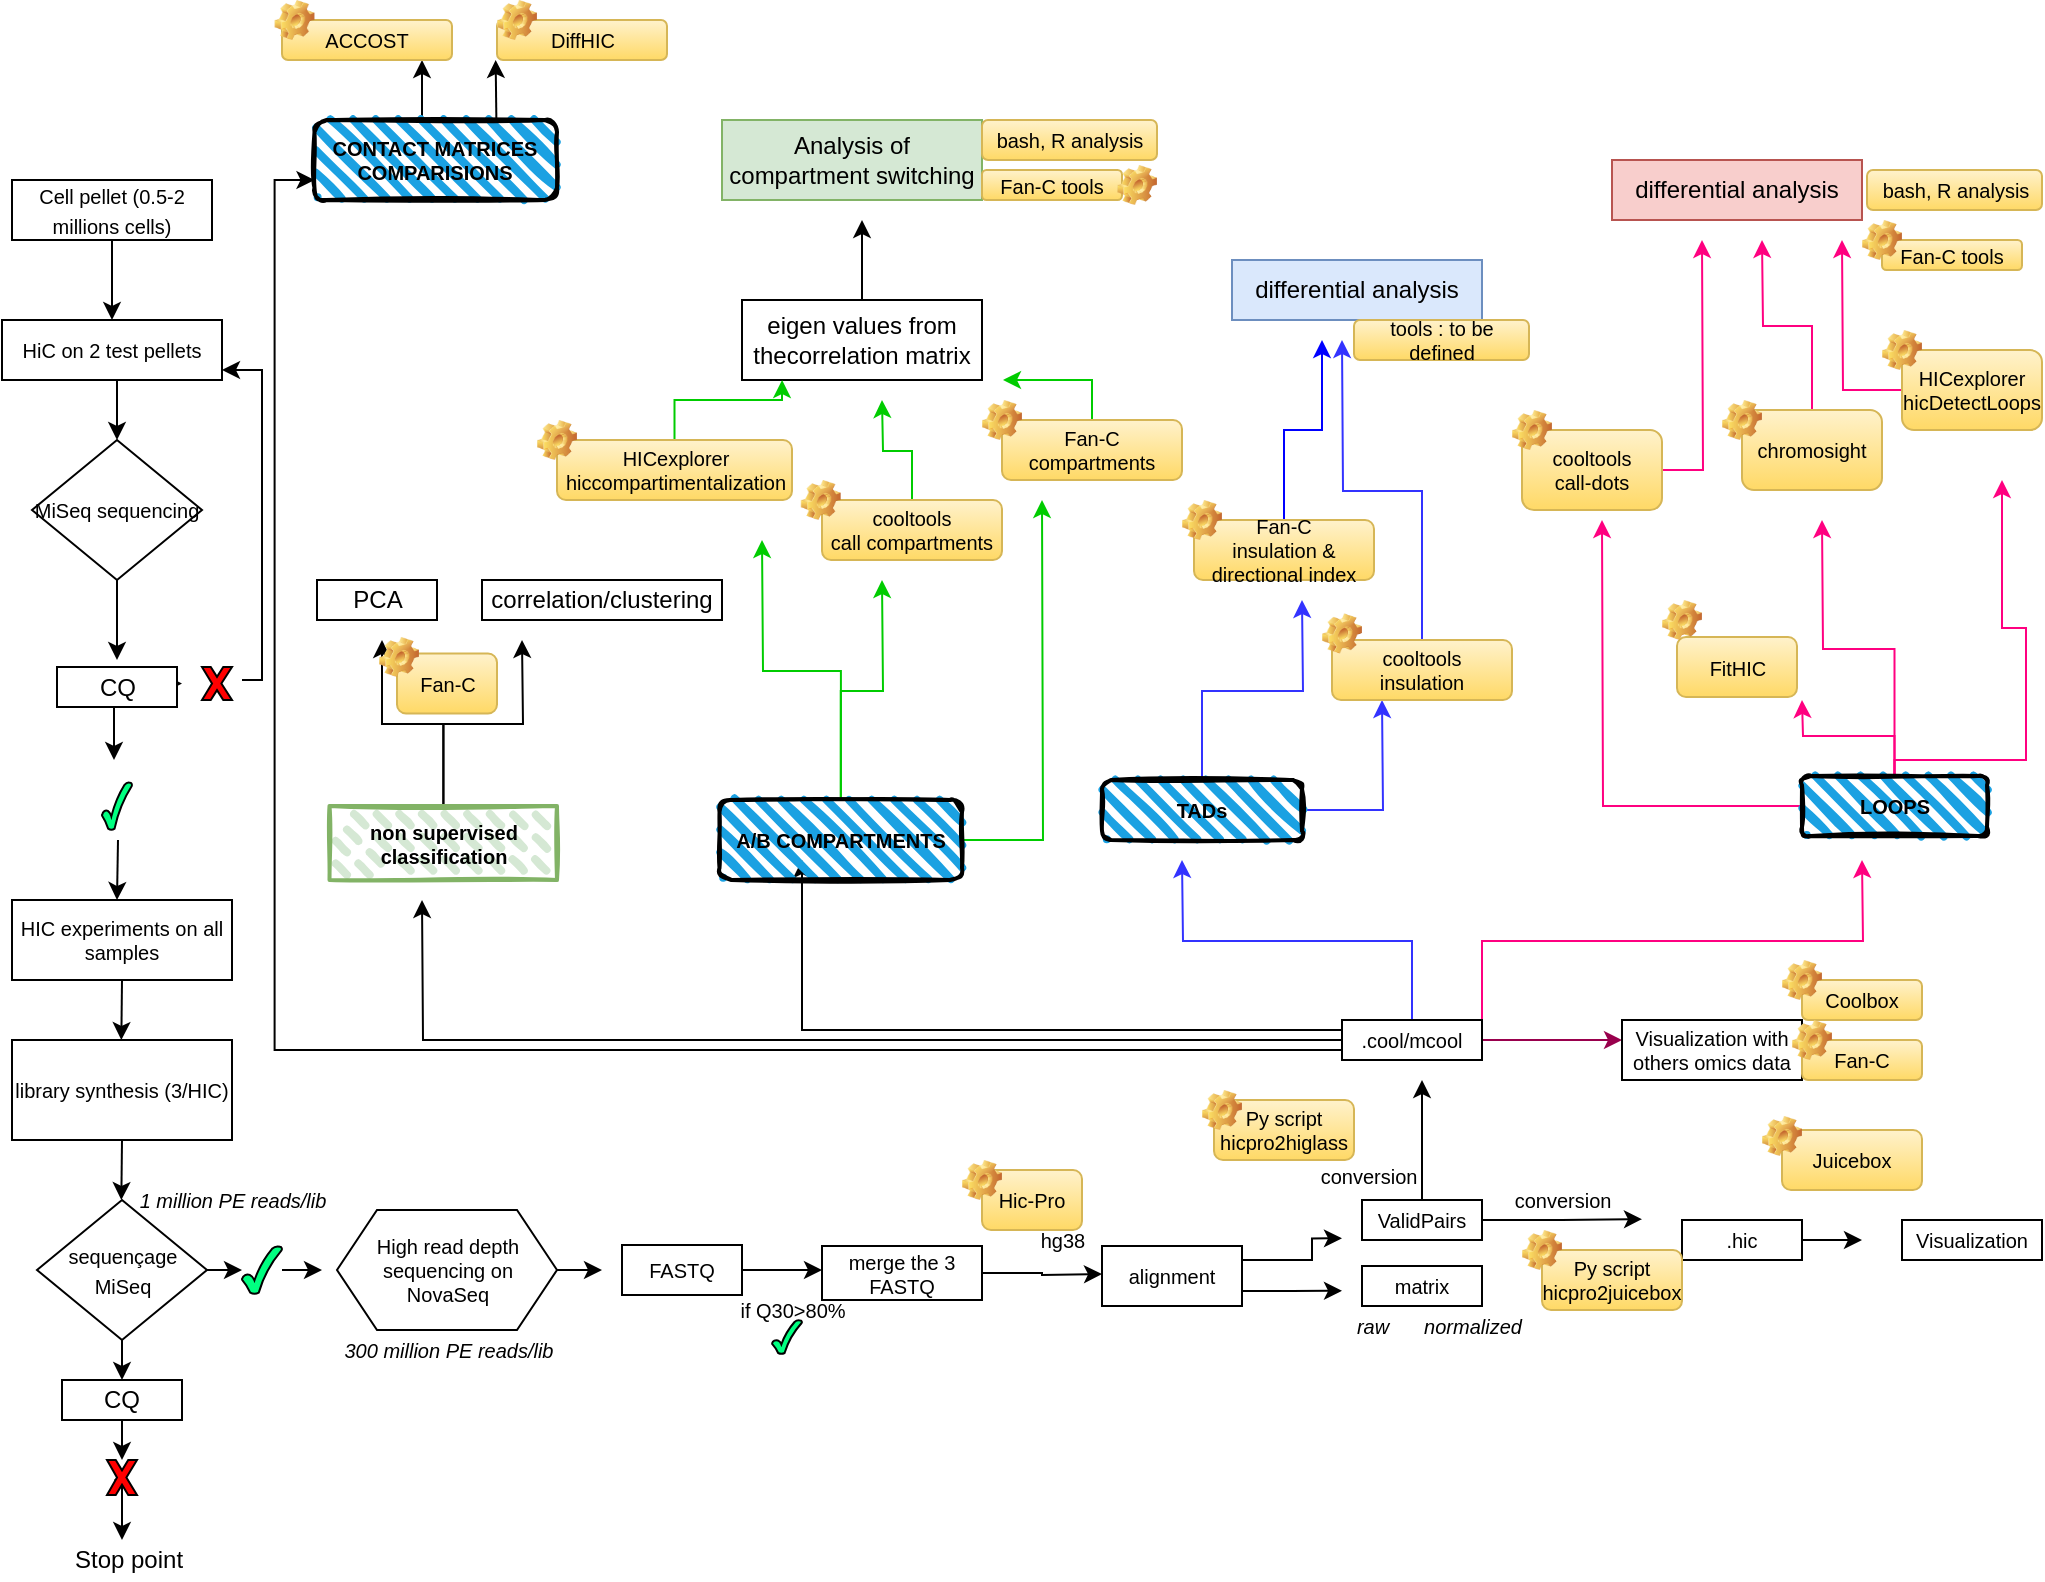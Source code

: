 <mxfile version="14.7.7" type="github"><diagram id="j3TPUFclOccePKGNc7B0" name="Page-1"><mxGraphModel dx="860" dy="559" grid="1" gridSize="10" guides="1" tooltips="1" connect="1" arrows="1" fold="1" page="1" pageScale="1" pageWidth="1169" pageHeight="827" math="0" shadow="0"><root><mxCell id="0"/><mxCell id="1" parent="0"/><mxCell id="A_cHaIhhV8VgMXdQsn4X-3" style="edgeStyle=orthogonalEdgeStyle;rounded=0;orthogonalLoop=1;jettySize=auto;html=1;exitX=0.5;exitY=1;exitDx=0;exitDy=0;" parent="1" source="A_cHaIhhV8VgMXdQsn4X-1" edge="1"><mxGeometry relative="1" as="geometry"><mxPoint x="55" y="170" as="targetPoint"/></mxGeometry></mxCell><mxCell id="A_cHaIhhV8VgMXdQsn4X-1" value="&lt;font style=&quot;font-size: 10px&quot;&gt;Cell pellet (0.5-2 millions cells)&lt;/font&gt;" style="rounded=0;whiteSpace=wrap;html=1;" parent="1" vertex="1"><mxGeometry x="5" y="100" width="100" height="30" as="geometry"/></mxCell><mxCell id="A_cHaIhhV8VgMXdQsn4X-25" style="edgeStyle=orthogonalEdgeStyle;rounded=0;orthogonalLoop=1;jettySize=auto;html=1;exitX=0.5;exitY=1;exitDx=0;exitDy=0;entryX=0.5;entryY=0;entryDx=0;entryDy=0;" parent="1" source="A_cHaIhhV8VgMXdQsn4X-4" target="A_cHaIhhV8VgMXdQsn4X-6" edge="1"><mxGeometry relative="1" as="geometry"/></mxCell><mxCell id="A_cHaIhhV8VgMXdQsn4X-4" value="&lt;font style=&quot;font-size: 10px&quot;&gt;HiC on 2 test pellets&lt;/font&gt;" style="rounded=0;whiteSpace=wrap;html=1;" parent="1" vertex="1"><mxGeometry y="170" width="110" height="30" as="geometry"/></mxCell><mxCell id="A_cHaIhhV8VgMXdQsn4X-7" style="edgeStyle=orthogonalEdgeStyle;rounded=0;orthogonalLoop=1;jettySize=auto;html=1;exitX=0.5;exitY=1;exitDx=0;exitDy=0;entryX=0.5;entryY=0;entryDx=0;entryDy=0;" parent="1" source="A_cHaIhhV8VgMXdQsn4X-6" edge="1"><mxGeometry relative="1" as="geometry"><mxPoint x="57.5" y="340" as="targetPoint"/></mxGeometry></mxCell><mxCell id="A_cHaIhhV8VgMXdQsn4X-8" style="edgeStyle=orthogonalEdgeStyle;rounded=0;orthogonalLoop=1;jettySize=auto;html=1;" parent="1" edge="1"><mxGeometry relative="1" as="geometry"><mxPoint x="120" y="350" as="sourcePoint"/><mxPoint x="110" y="195" as="targetPoint"/><Array as="points"><mxPoint x="130" y="350"/><mxPoint x="130" y="195"/><mxPoint x="110" y="195"/></Array></mxGeometry></mxCell><mxCell id="A_cHaIhhV8VgMXdQsn4X-6" value="&lt;font style=&quot;font-size: 10px&quot;&gt;MiSeq sequencing&lt;/font&gt;" style="rhombus;whiteSpace=wrap;html=1;" parent="1" vertex="1"><mxGeometry x="15" y="230" width="85" height="70" as="geometry"/></mxCell><mxCell id="A_cHaIhhV8VgMXdQsn4X-26" style="edgeStyle=orthogonalEdgeStyle;rounded=0;orthogonalLoop=1;jettySize=auto;html=1;" parent="1" edge="1"><mxGeometry relative="1" as="geometry"><mxPoint x="57.5" y="460.0" as="targetPoint"/><mxPoint x="58" y="430" as="sourcePoint"/></mxGeometry></mxCell><mxCell id="A_cHaIhhV8VgMXdQsn4X-9" value="" style="verticalLabelPosition=bottom;verticalAlign=top;html=1;shape=mxgraph.basic.tick;fontColor=#00FF80;labelBackgroundColor=#00FF80;fillColor=#00FF80;" parent="1" vertex="1"><mxGeometry x="50" y="401" width="15" height="24" as="geometry"/></mxCell><mxCell id="A_cHaIhhV8VgMXdQsn4X-10" value="" style="verticalLabelPosition=bottom;verticalAlign=top;html=1;shape=mxgraph.basic.x;fillColor=#FF0000;" parent="1" vertex="1"><mxGeometry x="100" y="343.5" width="15" height="16.5" as="geometry"/></mxCell><mxCell id="A_cHaIhhV8VgMXdQsn4X-14" style="edgeStyle=orthogonalEdgeStyle;rounded=0;orthogonalLoop=1;jettySize=auto;html=1;exitX=0.5;exitY=1;exitDx=0;exitDy=0;" parent="1" edge="1"><mxGeometry relative="1" as="geometry"><mxPoint x="57.5" y="363.5" as="sourcePoint"/><mxPoint x="56" y="390" as="targetPoint"/></mxGeometry></mxCell><mxCell id="A_cHaIhhV8VgMXdQsn4X-22" style="edgeStyle=orthogonalEdgeStyle;rounded=0;orthogonalLoop=1;jettySize=auto;html=1;exitX=1;exitY=0.5;exitDx=0;exitDy=0;" parent="1" edge="1"><mxGeometry relative="1" as="geometry"><mxPoint x="90" y="351.5" as="targetPoint"/><mxPoint x="77.5" y="351.75" as="sourcePoint"/></mxGeometry></mxCell><mxCell id="A_cHaIhhV8VgMXdQsn4X-28" style="edgeStyle=orthogonalEdgeStyle;rounded=0;orthogonalLoop=1;jettySize=auto;html=1;exitX=0.5;exitY=1;exitDx=0;exitDy=0;" parent="1" source="A_cHaIhhV8VgMXdQsn4X-27" edge="1"><mxGeometry relative="1" as="geometry"><mxPoint x="59.667" y="530.0" as="targetPoint"/></mxGeometry></mxCell><mxCell id="A_cHaIhhV8VgMXdQsn4X-27" value="HIC experiments on all samples" style="rounded=0;whiteSpace=wrap;html=1;fontSize=10;" parent="1" vertex="1"><mxGeometry x="5" y="460" width="110" height="40" as="geometry"/></mxCell><mxCell id="A_cHaIhhV8VgMXdQsn4X-30" style="edgeStyle=orthogonalEdgeStyle;rounded=0;orthogonalLoop=1;jettySize=auto;html=1;exitX=0.5;exitY=1;exitDx=0;exitDy=0;" parent="1" source="A_cHaIhhV8VgMXdQsn4X-29" edge="1"><mxGeometry relative="1" as="geometry"><mxPoint x="59.667" y="610" as="targetPoint"/></mxGeometry></mxCell><mxCell id="A_cHaIhhV8VgMXdQsn4X-29" value="library synthesis (3/HIC)" style="rounded=0;whiteSpace=wrap;html=1;fontSize=10;" parent="1" vertex="1"><mxGeometry x="5" y="530" width="110" height="50" as="geometry"/></mxCell><mxCell id="A_cHaIhhV8VgMXdQsn4X-37" style="edgeStyle=orthogonalEdgeStyle;rounded=0;orthogonalLoop=1;jettySize=auto;html=1;exitX=0.5;exitY=1;exitDx=0;exitDy=0;entryX=0.5;entryY=0;entryDx=0;entryDy=0;" parent="1" source="A_cHaIhhV8VgMXdQsn4X-31" target="A_cHaIhhV8VgMXdQsn4X-36" edge="1"><mxGeometry relative="1" as="geometry"/></mxCell><mxCell id="A_cHaIhhV8VgMXdQsn4X-45" style="edgeStyle=orthogonalEdgeStyle;rounded=0;orthogonalLoop=1;jettySize=auto;html=1;exitX=1;exitY=0.5;exitDx=0;exitDy=0;fontColor=#00FF80;" parent="1" source="A_cHaIhhV8VgMXdQsn4X-31" edge="1"><mxGeometry relative="1" as="geometry"><mxPoint x="120" y="644.833" as="targetPoint"/></mxGeometry></mxCell><mxCell id="A_cHaIhhV8VgMXdQsn4X-31" value="&lt;font style=&quot;font-size: 10px&quot;&gt;sequençage MiSeq&lt;/font&gt;" style="rhombus;whiteSpace=wrap;html=1;" parent="1" vertex="1"><mxGeometry x="17.5" y="610" width="85" height="70" as="geometry"/></mxCell><mxCell id="A_cHaIhhV8VgMXdQsn4X-32" style="edgeStyle=orthogonalEdgeStyle;rounded=0;orthogonalLoop=1;jettySize=auto;html=1;exitX=0.5;exitY=1;exitDx=0;exitDy=0;" parent="1" source="A_cHaIhhV8VgMXdQsn4X-6" target="A_cHaIhhV8VgMXdQsn4X-6" edge="1"><mxGeometry relative="1" as="geometry"/></mxCell><mxCell id="A_cHaIhhV8VgMXdQsn4X-35" value="CQ" style="rounded=0;whiteSpace=wrap;html=1;" parent="1" vertex="1"><mxGeometry x="27.5" y="343.5" width="60" height="20" as="geometry"/></mxCell><mxCell id="A_cHaIhhV8VgMXdQsn4X-39" style="edgeStyle=orthogonalEdgeStyle;rounded=0;orthogonalLoop=1;jettySize=auto;html=1;exitX=0.5;exitY=1;exitDx=0;exitDy=0;" parent="1" source="A_cHaIhhV8VgMXdQsn4X-36" edge="1"><mxGeometry relative="1" as="geometry"><mxPoint x="60" y="740" as="targetPoint"/></mxGeometry></mxCell><mxCell id="A_cHaIhhV8VgMXdQsn4X-36" value="CQ" style="rounded=0;whiteSpace=wrap;html=1;" parent="1" vertex="1"><mxGeometry x="30" y="700" width="60" height="20" as="geometry"/></mxCell><mxCell id="A_cHaIhhV8VgMXdQsn4X-42" style="edgeStyle=orthogonalEdgeStyle;rounded=0;orthogonalLoop=1;jettySize=auto;html=1;" parent="1" edge="1"><mxGeometry relative="1" as="geometry"><mxPoint x="60" y="780" as="targetPoint"/><mxPoint x="56.25" y="750" as="sourcePoint"/></mxGeometry></mxCell><mxCell id="A_cHaIhhV8VgMXdQsn4X-43" value="Stop point" style="text;html=1;align=center;verticalAlign=middle;resizable=0;points=[];autosize=1;strokeColor=none;" parent="1" vertex="1"><mxGeometry x="27.5" y="780" width="70" height="20" as="geometry"/></mxCell><mxCell id="A_cHaIhhV8VgMXdQsn4X-44" value="" style="verticalLabelPosition=bottom;verticalAlign=top;html=1;shape=mxgraph.basic.x;fillColor=#FF0000;" parent="1" vertex="1"><mxGeometry x="52.5" y="740" width="15" height="17.5" as="geometry"/></mxCell><mxCell id="A_cHaIhhV8VgMXdQsn4X-48" style="edgeStyle=orthogonalEdgeStyle;rounded=0;orthogonalLoop=1;jettySize=auto;html=1;fontColor=#00FF80;" parent="1" source="A_cHaIhhV8VgMXdQsn4X-46" edge="1"><mxGeometry relative="1" as="geometry"><mxPoint x="160.0" y="645" as="targetPoint"/></mxGeometry></mxCell><mxCell id="A_cHaIhhV8VgMXdQsn4X-46" value="" style="verticalLabelPosition=bottom;verticalAlign=top;html=1;shape=mxgraph.basic.tick;fontColor=#00FF80;labelBackgroundColor=#00FF80;fillColor=#00FF80;" parent="1" vertex="1"><mxGeometry x="120" y="633" width="20" height="24" as="geometry"/></mxCell><mxCell id="A_cHaIhhV8VgMXdQsn4X-50" value="&lt;i&gt;&lt;font color=&quot;#000000&quot;&gt;300 million PE reads/lib&lt;/font&gt;&lt;/i&gt;" style="text;html=1;align=center;verticalAlign=middle;resizable=0;points=[];autosize=1;strokeColor=none;fontSize=10;fontColor=#00FF80;" parent="1" vertex="1"><mxGeometry x="157.5" y="675" width="130" height="20" as="geometry"/></mxCell><mxCell id="A_cHaIhhV8VgMXdQsn4X-51" value="&lt;i&gt;&lt;font color=&quot;#000000&quot;&gt;1 million PE reads/lib&lt;/font&gt;&lt;/i&gt;" style="text;html=1;align=center;verticalAlign=middle;resizable=0;points=[];autosize=1;strokeColor=none;fontSize=10;fontColor=#00FF80;" parent="1" vertex="1"><mxGeometry x="60" y="600" width="110" height="20" as="geometry"/></mxCell><mxCell id="A_cHaIhhV8VgMXdQsn4X-54" style="edgeStyle=orthogonalEdgeStyle;rounded=0;orthogonalLoop=1;jettySize=auto;html=1;exitX=1;exitY=0.5;exitDx=0;exitDy=0;fontSize=10;fontColor=#000000;" parent="1" source="A_cHaIhhV8VgMXdQsn4X-53" edge="1"><mxGeometry relative="1" as="geometry"><mxPoint x="300.0" y="644.833" as="targetPoint"/></mxGeometry></mxCell><mxCell id="A_cHaIhhV8VgMXdQsn4X-53" value="&lt;font style=&quot;font-size: 10px&quot;&gt;High read depth sequencing on NovaSeq&lt;/font&gt;" style="shape=hexagon;perimeter=hexagonPerimeter2;whiteSpace=wrap;html=1;fixedSize=1;labelBackgroundColor=none;fontSize=10;" parent="1" vertex="1"><mxGeometry x="167.5" y="615" width="110" height="60" as="geometry"/></mxCell><mxCell id="A_cHaIhhV8VgMXdQsn4X-56" style="edgeStyle=orthogonalEdgeStyle;rounded=0;orthogonalLoop=1;jettySize=auto;html=1;fontSize=10;fontColor=#000000;" parent="1" source="A_cHaIhhV8VgMXdQsn4X-55" edge="1"><mxGeometry relative="1" as="geometry"><mxPoint x="410" y="645" as="targetPoint"/></mxGeometry></mxCell><mxCell id="A_cHaIhhV8VgMXdQsn4X-55" value="FASTQ" style="rounded=0;whiteSpace=wrap;html=1;fontSize=10;" parent="1" vertex="1"><mxGeometry x="310" y="632.5" width="60" height="25" as="geometry"/></mxCell><mxCell id="A_cHaIhhV8VgMXdQsn4X-57" value="if Q30&amp;gt;80%" style="text;html=1;align=center;verticalAlign=middle;resizable=0;points=[];autosize=1;strokeColor=none;fontSize=10;fontColor=#000000;" parent="1" vertex="1"><mxGeometry x="360" y="655" width="70" height="20" as="geometry"/></mxCell><mxCell id="A_cHaIhhV8VgMXdQsn4X-58" value="" style="verticalLabelPosition=bottom;verticalAlign=top;html=1;shape=mxgraph.basic.tick;fontColor=#00FF80;labelBackgroundColor=#00FF80;fillColor=#00FF80;" parent="1" vertex="1"><mxGeometry x="385" y="670" width="15" height="17" as="geometry"/></mxCell><mxCell id="A_cHaIhhV8VgMXdQsn4X-63" style="edgeStyle=orthogonalEdgeStyle;rounded=0;orthogonalLoop=1;jettySize=auto;html=1;exitX=1;exitY=0.5;exitDx=0;exitDy=0;fontSize=10;fontColor=#000000;" parent="1" source="A_cHaIhhV8VgMXdQsn4X-60" edge="1"><mxGeometry relative="1" as="geometry"><mxPoint x="550" y="647" as="targetPoint"/></mxGeometry></mxCell><mxCell id="A_cHaIhhV8VgMXdQsn4X-60" value="merge the 3 FASTQ " style="rounded=0;whiteSpace=wrap;html=1;fontSize=10;" parent="1" vertex="1"><mxGeometry x="410" y="633" width="80" height="27" as="geometry"/></mxCell><mxCell id="A_cHaIhhV8VgMXdQsn4X-70" value="Hic-Pro" style="rounded=1;whiteSpace=wrap;html=1;shadow=0;glass=0;labelBackgroundColor=none;sketch=0;fontSize=10;strokeColor=#d6b656;fillColor=#fff2cc;gradientColor=#ffd966;" parent="1" vertex="1"><mxGeometry x="490" y="595" width="50" height="30" as="geometry"/></mxCell><mxCell id="A_cHaIhhV8VgMXdQsn4X-72" value="" style="shape=image;html=1;verticalLabelPosition=bottom;verticalAlign=top;imageAspect=0;image=img/clipart/Gear_128x128.png;rounded=1;shadow=0;glass=0;labelBackgroundColor=none;sketch=0;fontSize=10;fontColor=#000000;strokeColor=#000000;fillColor=#ffffff;" parent="1" vertex="1"><mxGeometry x="480" y="590" width="20" height="20" as="geometry"/></mxCell><mxCell id="A_cHaIhhV8VgMXdQsn4X-76" style="edgeStyle=orthogonalEdgeStyle;rounded=0;orthogonalLoop=1;jettySize=auto;html=1;exitX=1;exitY=0;exitDx=0;exitDy=0;fontSize=10;fontColor=#000000;" parent="1" source="A_cHaIhhV8VgMXdQsn4X-73" edge="1"><mxGeometry relative="1" as="geometry"><mxPoint x="670" y="629.172" as="targetPoint"/><Array as="points"><mxPoint x="620" y="640"/><mxPoint x="655" y="640"/><mxPoint x="655" y="629"/></Array></mxGeometry></mxCell><mxCell id="A_cHaIhhV8VgMXdQsn4X-78" style="edgeStyle=orthogonalEdgeStyle;rounded=0;orthogonalLoop=1;jettySize=auto;html=1;exitX=1;exitY=0.75;exitDx=0;exitDy=0;fontSize=10;fontColor=#000000;" parent="1" source="A_cHaIhhV8VgMXdQsn4X-73" edge="1"><mxGeometry relative="1" as="geometry"><mxPoint x="670" y="655.379" as="targetPoint"/></mxGeometry></mxCell><mxCell id="A_cHaIhhV8VgMXdQsn4X-73" value="alignment" style="rounded=0;whiteSpace=wrap;html=1;fontSize=10;" parent="1" vertex="1"><mxGeometry x="550" y="633" width="70" height="30" as="geometry"/></mxCell><mxCell id="A_cHaIhhV8VgMXdQsn4X-75" value="hg38" style="text;html=1;align=center;verticalAlign=middle;resizable=0;points=[];autosize=1;strokeColor=none;fontSize=10;fontColor=#000000;" parent="1" vertex="1"><mxGeometry x="510" y="620" width="40" height="20" as="geometry"/></mxCell><mxCell id="A_cHaIhhV8VgMXdQsn4X-79" value="matrix" style="rounded=0;whiteSpace=wrap;html=1;fontSize=10;" parent="1" vertex="1"><mxGeometry x="680" y="643" width="60" height="20" as="geometry"/></mxCell><mxCell id="A_cHaIhhV8VgMXdQsn4X-81" value="&lt;i&gt;raw&lt;/i&gt;" style="text;html=1;align=center;verticalAlign=middle;resizable=0;points=[];autosize=1;strokeColor=none;fontSize=10;fontColor=#000000;" parent="1" vertex="1"><mxGeometry x="670" y="663" width="30" height="20" as="geometry"/></mxCell><mxCell id="A_cHaIhhV8VgMXdQsn4X-82" value="&lt;i&gt;normalized&lt;/i&gt;" style="text;html=1;align=center;verticalAlign=middle;resizable=0;points=[];autosize=1;strokeColor=none;fontSize=10;fontColor=#000000;" parent="1" vertex="1"><mxGeometry x="700" y="663" width="70" height="20" as="geometry"/></mxCell><mxCell id="A_cHaIhhV8VgMXdQsn4X-84" style="edgeStyle=orthogonalEdgeStyle;rounded=0;orthogonalLoop=1;jettySize=auto;html=1;exitX=1;exitY=0.5;exitDx=0;exitDy=0;fontSize=10;fontColor=#000000;" parent="1" source="A_cHaIhhV8VgMXdQsn4X-83" edge="1"><mxGeometry relative="1" as="geometry"><mxPoint x="820" y="619.571" as="targetPoint"/></mxGeometry></mxCell><mxCell id="A_cHaIhhV8VgMXdQsn4X-85" style="edgeStyle=orthogonalEdgeStyle;rounded=0;orthogonalLoop=1;jettySize=auto;html=1;exitX=0.5;exitY=0;exitDx=0;exitDy=0;fontSize=10;fontColor=#000000;" parent="1" source="A_cHaIhhV8VgMXdQsn4X-83" edge="1"><mxGeometry relative="1" as="geometry"><mxPoint x="710" y="550" as="targetPoint"/></mxGeometry></mxCell><mxCell id="A_cHaIhhV8VgMXdQsn4X-83" value="ValidPairs" style="rounded=0;whiteSpace=wrap;html=1;fontSize=10;" parent="1" vertex="1"><mxGeometry x="680" y="610" width="60" height="20" as="geometry"/></mxCell><mxCell id="A_cHaIhhV8VgMXdQsn4X-103" style="edgeStyle=orthogonalEdgeStyle;rounded=0;orthogonalLoop=1;jettySize=auto;html=1;exitX=0;exitY=0.25;exitDx=0;exitDy=0;fontSize=10;fontColor=#000000;" parent="1" source="A_cHaIhhV8VgMXdQsn4X-86" edge="1"><mxGeometry relative="1" as="geometry"><mxPoint x="400" y="440" as="targetPoint"/><Array as="points"><mxPoint x="400" y="525"/></Array></mxGeometry></mxCell><mxCell id="A_cHaIhhV8VgMXdQsn4X-105" style="edgeStyle=orthogonalEdgeStyle;rounded=0;orthogonalLoop=1;jettySize=auto;html=1;exitX=0.5;exitY=0;exitDx=0;exitDy=0;fontSize=10;fontColor=#000000;strokeColor=#3333FF;" parent="1" source="A_cHaIhhV8VgMXdQsn4X-86" edge="1"><mxGeometry relative="1" as="geometry"><mxPoint x="590" y="440" as="targetPoint"/></mxGeometry></mxCell><mxCell id="A_cHaIhhV8VgMXdQsn4X-106" style="edgeStyle=orthogonalEdgeStyle;rounded=0;orthogonalLoop=1;jettySize=auto;html=1;exitX=1;exitY=0;exitDx=0;exitDy=0;fontSize=10;fontColor=#000000;strokeColor=#FF0080;" parent="1" source="A_cHaIhhV8VgMXdQsn4X-86" edge="1"><mxGeometry relative="1" as="geometry"><mxPoint x="930" y="440" as="targetPoint"/></mxGeometry></mxCell><mxCell id="A_cHaIhhV8VgMXdQsn4X-110" style="edgeStyle=orthogonalEdgeStyle;rounded=0;orthogonalLoop=1;jettySize=auto;html=1;fontSize=10;fontColor=#000000;" parent="1" source="A_cHaIhhV8VgMXdQsn4X-86" edge="1"><mxGeometry relative="1" as="geometry"><mxPoint x="210" y="460" as="targetPoint"/></mxGeometry></mxCell><mxCell id="A_cHaIhhV8VgMXdQsn4X-179" style="edgeStyle=orthogonalEdgeStyle;rounded=0;orthogonalLoop=1;jettySize=auto;html=1;exitX=0;exitY=0.75;exitDx=0;exitDy=0;fontSize=10;fontColor=#000000;entryX=0;entryY=0.75;entryDx=0;entryDy=0;" parent="1" source="A_cHaIhhV8VgMXdQsn4X-86" target="A_cHaIhhV8VgMXdQsn4X-107" edge="1"><mxGeometry relative="1" as="geometry"><mxPoint x="140" y="100" as="targetPoint"/></mxGeometry></mxCell><mxCell id="A_cHaIhhV8VgMXdQsn4X-199" style="edgeStyle=orthogonalEdgeStyle;rounded=0;orthogonalLoop=1;jettySize=auto;html=1;fontSize=10;fontColor=#000000;strokeColor=#99004D;" parent="1" source="A_cHaIhhV8VgMXdQsn4X-86" edge="1"><mxGeometry relative="1" as="geometry"><mxPoint x="810" y="530" as="targetPoint"/></mxGeometry></mxCell><mxCell id="A_cHaIhhV8VgMXdQsn4X-86" value=".cool/mcool" style="rounded=0;whiteSpace=wrap;html=1;fontSize=10;" parent="1" vertex="1"><mxGeometry x="670" y="520" width="70" height="20" as="geometry"/></mxCell><mxCell id="A_cHaIhhV8VgMXdQsn4X-88" value="conversion" style="text;html=1;align=center;verticalAlign=middle;resizable=0;points=[];autosize=1;strokeColor=none;fontSize=10;fontColor=#000000;" parent="1" vertex="1"><mxGeometry x="750" y="600" width="60" height="20" as="geometry"/></mxCell><mxCell id="A_cHaIhhV8VgMXdQsn4X-89" value="conversion" style="text;html=1;align=center;verticalAlign=middle;resizable=0;points=[];autosize=1;strokeColor=none;fontSize=10;fontColor=#000000;" parent="1" vertex="1"><mxGeometry x="653" y="588" width="60" height="20" as="geometry"/></mxCell><mxCell id="A_cHaIhhV8VgMXdQsn4X-96" style="edgeStyle=orthogonalEdgeStyle;rounded=0;orthogonalLoop=1;jettySize=auto;html=1;exitX=1;exitY=0.5;exitDx=0;exitDy=0;fontSize=10;fontColor=#000000;" parent="1" source="A_cHaIhhV8VgMXdQsn4X-90" edge="1"><mxGeometry relative="1" as="geometry"><mxPoint x="930" y="629.862" as="targetPoint"/></mxGeometry></mxCell><mxCell id="A_cHaIhhV8VgMXdQsn4X-90" value=".hic" style="rounded=0;whiteSpace=wrap;html=1;fontSize=10;" parent="1" vertex="1"><mxGeometry x="840" y="620" width="60" height="20" as="geometry"/></mxCell><mxCell id="A_cHaIhhV8VgMXdQsn4X-91" value="Juicebox" style="rounded=1;whiteSpace=wrap;html=1;shadow=0;glass=0;labelBackgroundColor=none;sketch=0;fontSize=10;strokeColor=#d6b656;fillColor=#fff2cc;gradientColor=#ffd966;" parent="1" vertex="1"><mxGeometry x="890" y="575" width="70" height="30" as="geometry"/></mxCell><mxCell id="A_cHaIhhV8VgMXdQsn4X-92" value="&lt;div&gt;Py script&lt;/div&gt;&lt;div&gt;hicpro2higlass&lt;br&gt;&lt;/div&gt;" style="rounded=1;whiteSpace=wrap;html=1;shadow=0;glass=0;labelBackgroundColor=none;sketch=0;fontSize=10;strokeColor=#d6b656;fillColor=#fff2cc;gradientColor=#ffd966;" parent="1" vertex="1"><mxGeometry x="606" y="560" width="70" height="30" as="geometry"/></mxCell><mxCell id="A_cHaIhhV8VgMXdQsn4X-93" value="" style="shape=image;html=1;verticalLabelPosition=bottom;verticalAlign=top;imageAspect=0;image=img/clipart/Gear_128x128.png;rounded=1;shadow=0;glass=0;labelBackgroundColor=none;sketch=0;fontSize=10;fontColor=#000000;strokeColor=#000000;fillColor=#ffffff;" parent="1" vertex="1"><mxGeometry x="600" y="555" width="20" height="20" as="geometry"/></mxCell><mxCell id="A_cHaIhhV8VgMXdQsn4X-97" value="Visualization " style="rounded=0;whiteSpace=wrap;html=1;fontSize=10;" parent="1" vertex="1"><mxGeometry x="950" y="620" width="70" height="20" as="geometry"/></mxCell><mxCell id="A_cHaIhhV8VgMXdQsn4X-98" value="&lt;div&gt;Py script&lt;/div&gt;&lt;div&gt;hicpro2juicebox&lt;br&gt;&lt;/div&gt;" style="rounded=1;whiteSpace=wrap;html=1;shadow=0;glass=0;labelBackgroundColor=none;sketch=0;fontSize=10;strokeColor=#d6b656;fillColor=#fff2cc;gradientColor=#ffd966;" parent="1" vertex="1"><mxGeometry x="770" y="635" width="70" height="30" as="geometry"/></mxCell><mxCell id="A_cHaIhhV8VgMXdQsn4X-94" value="" style="shape=image;html=1;verticalLabelPosition=bottom;verticalAlign=top;imageAspect=0;image=img/clipart/Gear_128x128.png;rounded=1;shadow=0;glass=0;labelBackgroundColor=none;sketch=0;fontSize=10;fontColor=#000000;strokeColor=#000000;fillColor=#ffffff;" parent="1" vertex="1"><mxGeometry x="760" y="625" width="20" height="20" as="geometry"/></mxCell><mxCell id="A_cHaIhhV8VgMXdQsn4X-99" value="" style="shape=image;html=1;verticalLabelPosition=bottom;verticalAlign=top;imageAspect=0;image=img/clipart/Gear_128x128.png;rounded=1;shadow=0;glass=0;labelBackgroundColor=none;sketch=0;fontSize=10;fontColor=#000000;strokeColor=#000000;fillColor=#ffffff;" parent="1" vertex="1"><mxGeometry x="880" y="568" width="20" height="20" as="geometry"/></mxCell><mxCell id="A_cHaIhhV8VgMXdQsn4X-181" style="edgeStyle=orthogonalEdgeStyle;rounded=0;orthogonalLoop=1;jettySize=auto;html=1;exitX=0.5;exitY=0;exitDx=0;exitDy=0;fontSize=10;fontColor=#000000;" parent="1" source="A_cHaIhhV8VgMXdQsn4X-107" edge="1"><mxGeometry relative="1" as="geometry"><mxPoint x="210" y="40" as="targetPoint"/></mxGeometry></mxCell><mxCell id="A_cHaIhhV8VgMXdQsn4X-182" style="edgeStyle=orthogonalEdgeStyle;rounded=0;orthogonalLoop=1;jettySize=auto;html=1;exitX=0.75;exitY=0;exitDx=0;exitDy=0;fontSize=10;fontColor=#000000;" parent="1" source="A_cHaIhhV8VgMXdQsn4X-107" edge="1"><mxGeometry relative="1" as="geometry"><mxPoint x="246.824" y="40" as="targetPoint"/></mxGeometry></mxCell><mxCell id="A_cHaIhhV8VgMXdQsn4X-107" value="&lt;div&gt;CONTACT MATRICES &lt;br&gt;&lt;/div&gt;&lt;div&gt;COMPARISIONS&lt;br&gt;&lt;/div&gt;" style="rounded=1;whiteSpace=wrap;html=1;strokeWidth=2;fillWeight=4;hachureGap=8;hachureAngle=45;fillColor=#1ba1e2;sketch=1;shadow=0;glass=0;labelBackgroundColor=none;fontSize=10;fontColor=#000000;fontStyle=1" parent="1" vertex="1"><mxGeometry x="156.25" y="70" width="121.25" height="40" as="geometry"/></mxCell><mxCell id="A_cHaIhhV8VgMXdQsn4X-142" style="edgeStyle=orthogonalEdgeStyle;rounded=0;orthogonalLoop=1;jettySize=auto;html=1;exitX=0.5;exitY=0;exitDx=0;exitDy=0;fontSize=10;fontColor=#000000;strokeColor=#3333FF;" parent="1" source="A_cHaIhhV8VgMXdQsn4X-108" edge="1"><mxGeometry relative="1" as="geometry"><mxPoint x="650" y="310" as="targetPoint"/></mxGeometry></mxCell><mxCell id="A_cHaIhhV8VgMXdQsn4X-144" style="edgeStyle=orthogonalEdgeStyle;rounded=0;orthogonalLoop=1;jettySize=auto;html=1;fontSize=10;fontColor=#000000;strokeColor=#3333FF;" parent="1" source="A_cHaIhhV8VgMXdQsn4X-108" edge="1"><mxGeometry relative="1" as="geometry"><mxPoint x="690" y="360" as="targetPoint"/></mxGeometry></mxCell><mxCell id="A_cHaIhhV8VgMXdQsn4X-108" value="TADs" style="rounded=1;whiteSpace=wrap;html=1;strokeWidth=2;fillWeight=4;hachureGap=8;hachureAngle=45;fillColor=#1ba1e2;sketch=1;shadow=0;glass=0;labelBackgroundColor=none;fontSize=10;fontColor=#000000;fontStyle=1" parent="1" vertex="1"><mxGeometry x="550" y="400" width="100" height="30" as="geometry"/></mxCell><mxCell id="A_cHaIhhV8VgMXdQsn4X-147" style="edgeStyle=orthogonalEdgeStyle;rounded=0;orthogonalLoop=1;jettySize=auto;html=1;exitX=0;exitY=0.5;exitDx=0;exitDy=0;fontSize=10;fontColor=#000000;strokeColor=#FF0080;" parent="1" source="A_cHaIhhV8VgMXdQsn4X-109" edge="1"><mxGeometry relative="1" as="geometry"><mxPoint x="800" y="270" as="targetPoint"/></mxGeometry></mxCell><mxCell id="A_cHaIhhV8VgMXdQsn4X-148" style="edgeStyle=orthogonalEdgeStyle;rounded=0;orthogonalLoop=1;jettySize=auto;html=1;fontSize=10;fontColor=#000000;strokeColor=#FF0080;" parent="1" source="A_cHaIhhV8VgMXdQsn4X-109" edge="1"><mxGeometry relative="1" as="geometry"><mxPoint x="910" y="270" as="targetPoint"/></mxGeometry></mxCell><mxCell id="A_cHaIhhV8VgMXdQsn4X-149" style="edgeStyle=orthogonalEdgeStyle;rounded=0;orthogonalLoop=1;jettySize=auto;html=1;fontSize=10;fontColor=#000000;strokeColor=#FF0080;" parent="1" source="A_cHaIhhV8VgMXdQsn4X-109" edge="1"><mxGeometry relative="1" as="geometry"><mxPoint x="1000" y="250" as="targetPoint"/><Array as="points"><mxPoint x="946" y="390"/><mxPoint x="1012" y="390"/><mxPoint x="1012" y="324"/><mxPoint x="1000" y="324"/></Array></mxGeometry></mxCell><mxCell id="A_cHaIhhV8VgMXdQsn4X-185" style="edgeStyle=orthogonalEdgeStyle;rounded=0;orthogonalLoop=1;jettySize=auto;html=1;fontSize=10;fontColor=#000000;strokeColor=#FF0080;" parent="1" source="A_cHaIhhV8VgMXdQsn4X-109" edge="1"><mxGeometry relative="1" as="geometry"><mxPoint x="900" y="360" as="targetPoint"/></mxGeometry></mxCell><mxCell id="A_cHaIhhV8VgMXdQsn4X-109" value="LOOPS" style="rounded=1;whiteSpace=wrap;html=1;strokeWidth=2;fillWeight=4;hachureGap=8;hachureAngle=45;fillColor=#1ba1e2;sketch=1;shadow=0;glass=0;labelBackgroundColor=none;fontSize=10;fontColor=#000000;fontStyle=1" parent="1" vertex="1"><mxGeometry x="900" y="398" width="92.5" height="30" as="geometry"/></mxCell><mxCell id="A_cHaIhhV8VgMXdQsn4X-112" style="edgeStyle=orthogonalEdgeStyle;rounded=0;orthogonalLoop=1;jettySize=auto;html=1;fontSize=10;fontColor=#000000;" parent="1" source="A_cHaIhhV8VgMXdQsn4X-111" edge="1"><mxGeometry relative="1" as="geometry"><mxPoint x="190" y="330" as="targetPoint"/><Array as="points"><mxPoint x="221" y="372"/></Array></mxGeometry></mxCell><mxCell id="A_cHaIhhV8VgMXdQsn4X-113" style="edgeStyle=orthogonalEdgeStyle;rounded=0;orthogonalLoop=1;jettySize=auto;html=1;fontSize=10;fontColor=#000000;" parent="1" source="A_cHaIhhV8VgMXdQsn4X-111" edge="1"><mxGeometry relative="1" as="geometry"><mxPoint x="260" y="330" as="targetPoint"/></mxGeometry></mxCell><mxCell id="A_cHaIhhV8VgMXdQsn4X-111" value="non supervised classification" style="rounded=0;whiteSpace=wrap;html=1;strokeWidth=2;fillWeight=4;hachureGap=8;hachureAngle=45;fillColor=#d5e8d4;sketch=1;shadow=0;glass=0;labelBackgroundColor=none;fontSize=10;fontStyle=1;gradientColor=#97d077;strokeColor=#82b366;fillStyle=dashed;" parent="1" vertex="1"><mxGeometry x="163.75" y="413" width="113.75" height="37" as="geometry"/></mxCell><mxCell id="A_cHaIhhV8VgMXdQsn4X-114" value="PCA" style="rounded=0;whiteSpace=wrap;html=1;" parent="1" vertex="1"><mxGeometry x="157.5" y="300" width="60" height="20" as="geometry"/></mxCell><mxCell id="A_cHaIhhV8VgMXdQsn4X-117" value="correlation/clustering" style="rounded=0;whiteSpace=wrap;html=1;" parent="1" vertex="1"><mxGeometry x="240" y="300" width="120" height="20" as="geometry"/></mxCell><mxCell id="A_cHaIhhV8VgMXdQsn4X-118" value="Fan-C" style="rounded=1;whiteSpace=wrap;html=1;shadow=0;glass=0;labelBackgroundColor=none;sketch=0;fontSize=10;strokeColor=#d6b656;fillColor=#fff2cc;gradientColor=#ffd966;" parent="1" vertex="1"><mxGeometry x="197.5" y="336.75" width="50" height="30" as="geometry"/></mxCell><mxCell id="A_cHaIhhV8VgMXdQsn4X-119" value="" style="shape=image;html=1;verticalLabelPosition=bottom;verticalAlign=top;imageAspect=0;image=img/clipart/Gear_128x128.png;rounded=1;shadow=0;glass=0;labelBackgroundColor=none;sketch=0;fontSize=10;fontColor=#000000;strokeColor=#000000;fillColor=#ffffff;" parent="1" vertex="1"><mxGeometry x="188.5" y="328.5" width="20" height="20" as="geometry"/></mxCell><mxCell id="A_cHaIhhV8VgMXdQsn4X-198" style="edgeStyle=orthogonalEdgeStyle;rounded=0;orthogonalLoop=1;jettySize=auto;html=1;fontSize=10;fontColor=#000000;strokeColor=#00CC00;" parent="1" source="A_cHaIhhV8VgMXdQsn4X-127" edge="1"><mxGeometry relative="1" as="geometry"><mxPoint x="500" y="200" as="targetPoint"/></mxGeometry></mxCell><mxCell id="A_cHaIhhV8VgMXdQsn4X-127" value="&lt;div&gt;Fan-C&lt;/div&gt;&lt;div&gt;compartments&lt;br&gt;&lt;/div&gt;" style="rounded=1;whiteSpace=wrap;html=1;shadow=0;glass=0;labelBackgroundColor=none;sketch=0;fontSize=10;strokeColor=#d6b656;fillColor=#fff2cc;gradientColor=#ffd966;" parent="1" vertex="1"><mxGeometry x="500" y="220" width="90" height="30" as="geometry"/></mxCell><mxCell id="A_cHaIhhV8VgMXdQsn4X-158" style="edgeStyle=orthogonalEdgeStyle;rounded=0;orthogonalLoop=1;jettySize=auto;html=1;fontSize=10;fontColor=#000000;" parent="1" source="A_cHaIhhV8VgMXdQsn4X-133" edge="1"><mxGeometry relative="1" as="geometry"><mxPoint x="430" y="120" as="targetPoint"/></mxGeometry></mxCell><mxCell id="A_cHaIhhV8VgMXdQsn4X-133" value="&lt;div&gt;eigen values from thecorrelation matrix&lt;/div&gt;" style="rounded=0;whiteSpace=wrap;html=1;" parent="1" vertex="1"><mxGeometry x="370" y="160" width="120" height="40" as="geometry"/></mxCell><mxCell id="A_cHaIhhV8VgMXdQsn4X-196" style="edgeStyle=orthogonalEdgeStyle;rounded=0;orthogonalLoop=1;jettySize=auto;html=1;entryX=0.167;entryY=1;entryDx=0;entryDy=0;entryPerimeter=0;fontSize=10;fontColor=#000000;strokeColor=#00CC00;" parent="1" source="A_cHaIhhV8VgMXdQsn4X-135" target="A_cHaIhhV8VgMXdQsn4X-133" edge="1"><mxGeometry relative="1" as="geometry"/></mxCell><mxCell id="A_cHaIhhV8VgMXdQsn4X-135" value="&lt;div&gt;HICexplorer&lt;/div&gt;&lt;div&gt;hiccompartimentalization&lt;br&gt;&lt;/div&gt;" style="rounded=1;whiteSpace=wrap;html=1;shadow=0;glass=0;labelBackgroundColor=none;sketch=0;fontSize=10;strokeColor=#d6b656;fillColor=#fff2cc;gradientColor=#ffd966;" parent="1" vertex="1"><mxGeometry x="277.5" y="230" width="117.5" height="30" as="geometry"/></mxCell><mxCell id="A_cHaIhhV8VgMXdQsn4X-197" style="edgeStyle=orthogonalEdgeStyle;rounded=0;orthogonalLoop=1;jettySize=auto;html=1;fontSize=10;fontColor=#000000;strokeColor=#00CC00;" parent="1" source="A_cHaIhhV8VgMXdQsn4X-138" edge="1"><mxGeometry relative="1" as="geometry"><mxPoint x="440" y="210" as="targetPoint"/></mxGeometry></mxCell><mxCell id="A_cHaIhhV8VgMXdQsn4X-138" value="&lt;div&gt;cooltools&lt;/div&gt;&lt;div&gt;call compartments&lt;br&gt;&lt;/div&gt;" style="rounded=1;whiteSpace=wrap;html=1;shadow=0;glass=0;labelBackgroundColor=none;sketch=0;fontSize=10;strokeColor=#d6b656;fillColor=#fff2cc;gradientColor=#ffd966;" parent="1" vertex="1"><mxGeometry x="410" y="260" width="90" height="30" as="geometry"/></mxCell><mxCell id="A_cHaIhhV8VgMXdQsn4X-139" value="" style="shape=image;html=1;verticalLabelPosition=bottom;verticalAlign=top;imageAspect=0;image=img/clipart/Gear_128x128.png;rounded=1;shadow=0;glass=0;labelBackgroundColor=none;sketch=0;fontSize=10;fontColor=#000000;strokeColor=#000000;fillColor=#ffffff;" parent="1" vertex="1"><mxGeometry x="267.5" y="220" width="20" height="20" as="geometry"/></mxCell><mxCell id="A_cHaIhhV8VgMXdQsn4X-140" value="" style="shape=image;html=1;verticalLabelPosition=bottom;verticalAlign=top;imageAspect=0;image=img/clipart/Gear_128x128.png;rounded=1;shadow=0;glass=0;labelBackgroundColor=none;sketch=0;fontSize=10;fontColor=#000000;strokeColor=#000000;fillColor=#ffffff;" parent="1" vertex="1"><mxGeometry x="399.38" y="250" width="20" height="20" as="geometry"/></mxCell><mxCell id="A_cHaIhhV8VgMXdQsn4X-141" value="" style="shape=image;html=1;verticalLabelPosition=bottom;verticalAlign=top;imageAspect=0;image=img/clipart/Gear_128x128.png;rounded=1;shadow=0;glass=0;labelBackgroundColor=none;sketch=0;fontSize=10;fontColor=#000000;strokeColor=#000000;fillColor=#ffffff;" parent="1" vertex="1"><mxGeometry x="490" y="210" width="20" height="20" as="geometry"/></mxCell><mxCell id="A_cHaIhhV8VgMXdQsn4X-175" style="edgeStyle=orthogonalEdgeStyle;rounded=0;orthogonalLoop=1;jettySize=auto;html=1;fontSize=10;fontColor=#000000;strokeColor=#0000FF;" parent="1" source="A_cHaIhhV8VgMXdQsn4X-143" edge="1"><mxGeometry relative="1" as="geometry"><mxPoint x="660" y="180" as="targetPoint"/><Array as="points"><mxPoint x="641" y="225"/><mxPoint x="660" y="225"/><mxPoint x="660" y="180"/></Array></mxGeometry></mxCell><mxCell id="A_cHaIhhV8VgMXdQsn4X-143" value="&lt;div&gt;Fan-C&lt;/div&gt;&lt;div&gt;insulation &amp;amp; directional index&lt;br&gt;&lt;/div&gt;" style="rounded=1;whiteSpace=wrap;html=1;shadow=0;glass=0;labelBackgroundColor=none;sketch=0;fontSize=10;strokeColor=#d6b656;fillColor=#fff2cc;gradientColor=#ffd966;" parent="1" vertex="1"><mxGeometry x="596" y="270" width="90" height="30" as="geometry"/></mxCell><mxCell id="A_cHaIhhV8VgMXdQsn4X-195" style="edgeStyle=orthogonalEdgeStyle;rounded=0;orthogonalLoop=1;jettySize=auto;html=1;fontSize=10;fontColor=#000000;strokeColor=#3333FF;" parent="1" source="A_cHaIhhV8VgMXdQsn4X-145" edge="1"><mxGeometry relative="1" as="geometry"><mxPoint x="670" y="180" as="targetPoint"/></mxGeometry></mxCell><mxCell id="A_cHaIhhV8VgMXdQsn4X-145" value="&lt;div&gt;cooltools&lt;/div&gt;&lt;div&gt;insulation&lt;br&gt;&lt;/div&gt;" style="rounded=1;whiteSpace=wrap;html=1;shadow=0;glass=0;labelBackgroundColor=none;sketch=0;fontSize=10;strokeColor=#d6b656;fillColor=#fff2cc;gradientColor=#ffd966;" parent="1" vertex="1"><mxGeometry x="665" y="330" width="90" height="30" as="geometry"/></mxCell><mxCell id="A_cHaIhhV8VgMXdQsn4X-164" style="edgeStyle=orthogonalEdgeStyle;rounded=0;orthogonalLoop=1;jettySize=auto;html=1;fontSize=10;fontColor=#000000;strokeColor=#FF0080;" parent="1" source="A_cHaIhhV8VgMXdQsn4X-150" edge="1"><mxGeometry relative="1" as="geometry"><mxPoint x="850" y="130" as="targetPoint"/></mxGeometry></mxCell><mxCell id="A_cHaIhhV8VgMXdQsn4X-150" value="&lt;div&gt;cooltools&lt;/div&gt;&lt;div&gt; call-dots&lt;/div&gt;" style="rounded=1;whiteSpace=wrap;html=1;shadow=0;glass=0;labelBackgroundColor=none;sketch=0;fontSize=10;strokeColor=#d6b656;fillColor=#fff2cc;gradientColor=#ffd966;" parent="1" vertex="1"><mxGeometry x="760" y="225" width="70" height="40" as="geometry"/></mxCell><mxCell id="A_cHaIhhV8VgMXdQsn4X-162" style="edgeStyle=orthogonalEdgeStyle;rounded=0;orthogonalLoop=1;jettySize=auto;html=1;fontSize=10;fontColor=#000000;strokeColor=#FF0080;" parent="1" source="A_cHaIhhV8VgMXdQsn4X-151" edge="1"><mxGeometry relative="1" as="geometry"><mxPoint x="880" y="130" as="targetPoint"/></mxGeometry></mxCell><mxCell id="A_cHaIhhV8VgMXdQsn4X-151" value="chromosight" style="rounded=1;whiteSpace=wrap;html=1;shadow=0;glass=0;labelBackgroundColor=none;sketch=0;fontSize=10;strokeColor=#d6b656;fillColor=#fff2cc;gradientColor=#ffd966;" parent="1" vertex="1"><mxGeometry x="870" y="215" width="70" height="40" as="geometry"/></mxCell><mxCell id="A_cHaIhhV8VgMXdQsn4X-165" style="edgeStyle=orthogonalEdgeStyle;rounded=0;orthogonalLoop=1;jettySize=auto;html=1;fontSize=10;fontColor=#000000;strokeColor=#FF0080;" parent="1" source="A_cHaIhhV8VgMXdQsn4X-152" edge="1"><mxGeometry relative="1" as="geometry"><mxPoint x="920" y="130" as="targetPoint"/></mxGeometry></mxCell><mxCell id="A_cHaIhhV8VgMXdQsn4X-152" value="&lt;div&gt;HICexplorer&lt;/div&gt;&lt;div&gt;hicDetectLoops&lt;br&gt;&lt;/div&gt;" style="rounded=1;whiteSpace=wrap;html=1;shadow=0;glass=0;labelBackgroundColor=none;sketch=0;fontSize=10;strokeColor=#d6b656;fillColor=#fff2cc;gradientColor=#ffd966;" parent="1" vertex="1"><mxGeometry x="950" y="185" width="70" height="40" as="geometry"/></mxCell><mxCell id="A_cHaIhhV8VgMXdQsn4X-153" value="" style="shape=image;html=1;verticalLabelPosition=bottom;verticalAlign=top;imageAspect=0;image=img/clipart/Gear_128x128.png;rounded=1;shadow=0;glass=0;labelBackgroundColor=none;sketch=0;fontSize=10;fontColor=#000000;strokeColor=#000000;fillColor=#ffffff;" parent="1" vertex="1"><mxGeometry x="590" y="260" width="20" height="20" as="geometry"/></mxCell><mxCell id="A_cHaIhhV8VgMXdQsn4X-154" value="" style="shape=image;html=1;verticalLabelPosition=bottom;verticalAlign=top;imageAspect=0;image=img/clipart/Gear_128x128.png;rounded=1;shadow=0;glass=0;labelBackgroundColor=none;sketch=0;fontSize=10;fontColor=#000000;strokeColor=#000000;fillColor=#ffffff;" parent="1" vertex="1"><mxGeometry x="660" y="316.75" width="20" height="20" as="geometry"/></mxCell><mxCell id="A_cHaIhhV8VgMXdQsn4X-155" value="" style="shape=image;html=1;verticalLabelPosition=bottom;verticalAlign=top;imageAspect=0;image=img/clipart/Gear_128x128.png;rounded=1;shadow=0;glass=0;labelBackgroundColor=none;sketch=0;fontSize=10;fontColor=#000000;strokeColor=#000000;fillColor=#ffffff;" parent="1" vertex="1"><mxGeometry x="755" y="215" width="20" height="20" as="geometry"/></mxCell><mxCell id="A_cHaIhhV8VgMXdQsn4X-156" value="" style="shape=image;html=1;verticalLabelPosition=bottom;verticalAlign=top;imageAspect=0;image=img/clipart/Gear_128x128.png;rounded=1;shadow=0;glass=0;labelBackgroundColor=none;sketch=0;fontSize=10;fontColor=#000000;strokeColor=#000000;fillColor=#ffffff;" parent="1" vertex="1"><mxGeometry x="860" y="210" width="20" height="20" as="geometry"/></mxCell><mxCell id="A_cHaIhhV8VgMXdQsn4X-159" value="Analysis of compartment switching" style="rounded=0;whiteSpace=wrap;html=1;fillColor=#d5e8d4;strokeColor=#82b366;" parent="1" vertex="1"><mxGeometry x="360" y="70" width="130" height="40" as="geometry"/></mxCell><mxCell id="A_cHaIhhV8VgMXdQsn4X-160" value="&lt;div&gt;bash, R analysis&lt;/div&gt;" style="rounded=1;whiteSpace=wrap;html=1;shadow=0;glass=0;labelBackgroundColor=none;sketch=0;fontSize=10;strokeColor=#d6b656;fillColor=#fff2cc;gradientColor=#ffd966;" parent="1" vertex="1"><mxGeometry x="490" y="70" width="87.5" height="20" as="geometry"/></mxCell><mxCell id="A_cHaIhhV8VgMXdQsn4X-161" value="&lt;div&gt;bash, R analysis&lt;/div&gt;" style="rounded=1;whiteSpace=wrap;html=1;shadow=0;glass=0;labelBackgroundColor=none;sketch=0;fontSize=10;strokeColor=#d6b656;fillColor=#fff2cc;gradientColor=#ffd966;" parent="1" vertex="1"><mxGeometry x="932.5" y="95" width="87.5" height="20" as="geometry"/></mxCell><mxCell id="A_cHaIhhV8VgMXdQsn4X-166" value="differential analysis" style="rounded=0;whiteSpace=wrap;html=1;fillColor=#f8cecc;strokeColor=#b85450;" parent="1" vertex="1"><mxGeometry x="805" y="90" width="125" height="30" as="geometry"/></mxCell><mxCell id="A_cHaIhhV8VgMXdQsn4X-170" value="Fan-C tools" style="rounded=1;whiteSpace=wrap;html=1;shadow=0;glass=0;labelBackgroundColor=none;sketch=0;fontSize=10;strokeColor=#d6b656;fillColor=#fff2cc;gradientColor=#ffd966;" parent="1" vertex="1"><mxGeometry x="490" y="95" width="70" height="15" as="geometry"/></mxCell><mxCell id="A_cHaIhhV8VgMXdQsn4X-171" value="Fan-C tools" style="rounded=1;whiteSpace=wrap;html=1;shadow=0;glass=0;labelBackgroundColor=none;sketch=0;fontSize=10;strokeColor=#d6b656;fillColor=#fff2cc;gradientColor=#ffd966;" parent="1" vertex="1"><mxGeometry x="940" y="130" width="70" height="15" as="geometry"/></mxCell><mxCell id="A_cHaIhhV8VgMXdQsn4X-172" value="" style="shape=image;html=1;verticalLabelPosition=bottom;verticalAlign=top;imageAspect=0;image=img/clipart/Gear_128x128.png;rounded=1;shadow=0;glass=0;labelBackgroundColor=none;sketch=0;fontSize=10;fontColor=#000000;strokeColor=#000000;fillColor=#ffffff;" parent="1" vertex="1"><mxGeometry x="930" y="120" width="20" height="20" as="geometry"/></mxCell><mxCell id="A_cHaIhhV8VgMXdQsn4X-157" value="" style="shape=image;html=1;verticalLabelPosition=bottom;verticalAlign=top;imageAspect=0;image=img/clipart/Gear_128x128.png;rounded=1;shadow=0;glass=0;labelBackgroundColor=none;sketch=0;fontSize=10;fontColor=#000000;strokeColor=#000000;fillColor=#ffffff;" parent="1" vertex="1"><mxGeometry x="557.5" y="92.5" width="20" height="20" as="geometry"/></mxCell><mxCell id="A_cHaIhhV8VgMXdQsn4X-174" value="" style="shape=image;html=1;verticalLabelPosition=bottom;verticalAlign=top;imageAspect=0;image=img/clipart/Gear_128x128.png;rounded=1;shadow=0;glass=0;labelBackgroundColor=none;sketch=0;fontSize=10;fontColor=#000000;strokeColor=#000000;fillColor=#ffffff;" parent="1" vertex="1"><mxGeometry x="940" y="175" width="20" height="20" as="geometry"/></mxCell><mxCell id="A_cHaIhhV8VgMXdQsn4X-176" value="differential analysis" style="rounded=0;whiteSpace=wrap;html=1;fillColor=#dae8fc;strokeColor=#6c8ebf;" parent="1" vertex="1"><mxGeometry x="615" y="140" width="125" height="30" as="geometry"/></mxCell><mxCell id="A_cHaIhhV8VgMXdQsn4X-177" value="&lt;div&gt;tools : to be defined&lt;br&gt;&lt;/div&gt;" style="rounded=1;whiteSpace=wrap;html=1;shadow=0;glass=0;labelBackgroundColor=none;sketch=0;fontSize=10;strokeColor=#d6b656;fillColor=#fff2cc;gradientColor=#ffd966;" parent="1" vertex="1"><mxGeometry x="676" y="170" width="87.5" height="20" as="geometry"/></mxCell><mxCell id="A_cHaIhhV8VgMXdQsn4X-190" style="edgeStyle=orthogonalEdgeStyle;rounded=0;orthogonalLoop=1;jettySize=auto;html=1;exitX=0.5;exitY=0;exitDx=0;exitDy=0;fontSize=10;fontColor=#000000;strokeColor=#00CC00;" parent="1" source="A_cHaIhhV8VgMXdQsn4X-180" edge="1"><mxGeometry relative="1" as="geometry"><mxPoint x="440" y="300" as="targetPoint"/></mxGeometry></mxCell><mxCell id="A_cHaIhhV8VgMXdQsn4X-191" style="edgeStyle=orthogonalEdgeStyle;rounded=0;orthogonalLoop=1;jettySize=auto;html=1;fontSize=10;fontColor=#000000;strokeColor=#00CC00;" parent="1" source="A_cHaIhhV8VgMXdQsn4X-180" edge="1"><mxGeometry relative="1" as="geometry"><mxPoint x="380" y="280" as="targetPoint"/></mxGeometry></mxCell><mxCell id="A_cHaIhhV8VgMXdQsn4X-192" style="edgeStyle=orthogonalEdgeStyle;rounded=0;orthogonalLoop=1;jettySize=auto;html=1;fontSize=10;fontColor=#000000;strokeColor=#00CC00;" parent="1" source="A_cHaIhhV8VgMXdQsn4X-180" edge="1"><mxGeometry relative="1" as="geometry"><mxPoint x="520" y="260" as="targetPoint"/></mxGeometry></mxCell><mxCell id="A_cHaIhhV8VgMXdQsn4X-180" value="A/B COMPARTMENTS" style="rounded=1;whiteSpace=wrap;html=1;strokeWidth=2;fillWeight=4;hachureGap=8;hachureAngle=45;fillColor=#1ba1e2;sketch=1;shadow=0;glass=0;labelBackgroundColor=none;fontSize=10;fontColor=#000000;fontStyle=1" parent="1" vertex="1"><mxGeometry x="358.75" y="410" width="121.25" height="40" as="geometry"/></mxCell><mxCell id="A_cHaIhhV8VgMXdQsn4X-183" value="ACCOST" style="rounded=1;whiteSpace=wrap;html=1;shadow=0;glass=0;labelBackgroundColor=none;sketch=0;fontSize=10;strokeColor=#d6b656;fillColor=#fff2cc;gradientColor=#ffd966;" parent="1" vertex="1"><mxGeometry x="140" y="20" width="85" height="20" as="geometry"/></mxCell><mxCell id="A_cHaIhhV8VgMXdQsn4X-184" value="DiffHIC" style="rounded=1;whiteSpace=wrap;html=1;shadow=0;glass=0;labelBackgroundColor=none;sketch=0;fontSize=10;strokeColor=#d6b656;fillColor=#fff2cc;gradientColor=#ffd966;" parent="1" vertex="1"><mxGeometry x="247.5" y="20" width="85" height="20" as="geometry"/></mxCell><mxCell id="A_cHaIhhV8VgMXdQsn4X-186" value="FitHIC" style="rounded=1;whiteSpace=wrap;html=1;shadow=0;glass=0;labelBackgroundColor=none;sketch=0;fontSize=10;strokeColor=#d6b656;fillColor=#fff2cc;gradientColor=#ffd966;" parent="1" vertex="1"><mxGeometry x="837.5" y="328.5" width="60" height="30" as="geometry"/></mxCell><mxCell id="A_cHaIhhV8VgMXdQsn4X-187" value="" style="shape=image;html=1;verticalLabelPosition=bottom;verticalAlign=top;imageAspect=0;image=img/clipart/Gear_128x128.png;rounded=1;shadow=0;glass=0;labelBackgroundColor=none;sketch=0;fontSize=10;fontColor=#000000;strokeColor=#000000;fillColor=#ffffff;" parent="1" vertex="1"><mxGeometry x="830" y="310" width="20" height="20" as="geometry"/></mxCell><mxCell id="A_cHaIhhV8VgMXdQsn4X-188" value="" style="shape=image;html=1;verticalLabelPosition=bottom;verticalAlign=top;imageAspect=0;image=img/clipart/Gear_128x128.png;rounded=1;shadow=0;glass=0;labelBackgroundColor=none;sketch=0;fontSize=10;fontColor=#000000;strokeColor=#000000;fillColor=#ffffff;" parent="1" vertex="1"><mxGeometry x="247.5" y="10" width="20" height="20" as="geometry"/></mxCell><mxCell id="A_cHaIhhV8VgMXdQsn4X-189" value="" style="shape=image;html=1;verticalLabelPosition=bottom;verticalAlign=top;imageAspect=0;image=img/clipart/Gear_128x128.png;rounded=1;shadow=0;glass=0;labelBackgroundColor=none;sketch=0;fontSize=10;fontColor=#000000;strokeColor=#000000;fillColor=#ffffff;" parent="1" vertex="1"><mxGeometry x="136.25" y="10" width="20" height="20" as="geometry"/></mxCell><mxCell id="A_cHaIhhV8VgMXdQsn4X-200" value="Visualization with others omics data " style="rounded=0;whiteSpace=wrap;html=1;fontSize=10;" parent="1" vertex="1"><mxGeometry x="810" y="520" width="90" height="30" as="geometry"/></mxCell><mxCell id="A_cHaIhhV8VgMXdQsn4X-202" value="Coolbox" style="rounded=1;whiteSpace=wrap;html=1;shadow=0;glass=0;labelBackgroundColor=none;sketch=0;fontSize=10;strokeColor=#d6b656;fillColor=#fff2cc;gradientColor=#ffd966;" parent="1" vertex="1"><mxGeometry x="900" y="500" width="60" height="20" as="geometry"/></mxCell><mxCell id="A_cHaIhhV8VgMXdQsn4X-203" value="Fan-C" style="rounded=1;whiteSpace=wrap;html=1;shadow=0;glass=0;labelBackgroundColor=none;sketch=0;fontSize=10;strokeColor=#d6b656;fillColor=#fff2cc;gradientColor=#ffd966;" parent="1" vertex="1"><mxGeometry x="900" y="530" width="60" height="20" as="geometry"/></mxCell><mxCell id="A_cHaIhhV8VgMXdQsn4X-204" value="" style="shape=image;html=1;verticalLabelPosition=bottom;verticalAlign=top;imageAspect=0;image=img/clipart/Gear_128x128.png;rounded=1;shadow=0;glass=0;labelBackgroundColor=none;sketch=0;fontSize=10;fontColor=#000000;strokeColor=#000000;fillColor=#ffffff;" parent="1" vertex="1"><mxGeometry x="890" y="490" width="20" height="20" as="geometry"/></mxCell><mxCell id="A_cHaIhhV8VgMXdQsn4X-205" value="" style="shape=image;html=1;verticalLabelPosition=bottom;verticalAlign=top;imageAspect=0;image=img/clipart/Gear_128x128.png;rounded=1;shadow=0;glass=0;labelBackgroundColor=none;sketch=0;fontSize=10;fontColor=#000000;strokeColor=#000000;fillColor=#ffffff;" parent="1" vertex="1"><mxGeometry x="895" y="520" width="20" height="20" as="geometry"/></mxCell></root></mxGraphModel></diagram></mxfile>